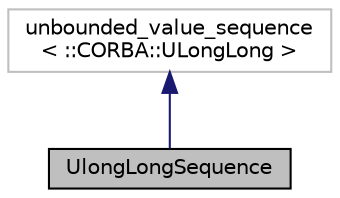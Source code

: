 digraph "UlongLongSequence"
{
 // INTERACTIVE_SVG=YES
  edge [fontname="Helvetica",fontsize="10",labelfontname="Helvetica",labelfontsize="10"];
  node [fontname="Helvetica",fontsize="10",shape=record];
  Node1 [label="UlongLongSequence",height=0.2,width=0.4,color="black", fillcolor="grey75", style="filled", fontcolor="black"];
  Node2 -> Node1 [dir="back",color="midnightblue",fontsize="10",style="solid",fontname="Helvetica"];
  Node2 [label="unbounded_value_sequence\l\< ::CORBA::ULongLong \>",height=0.2,width=0.4,color="grey75", fillcolor="white", style="filled"];
}
